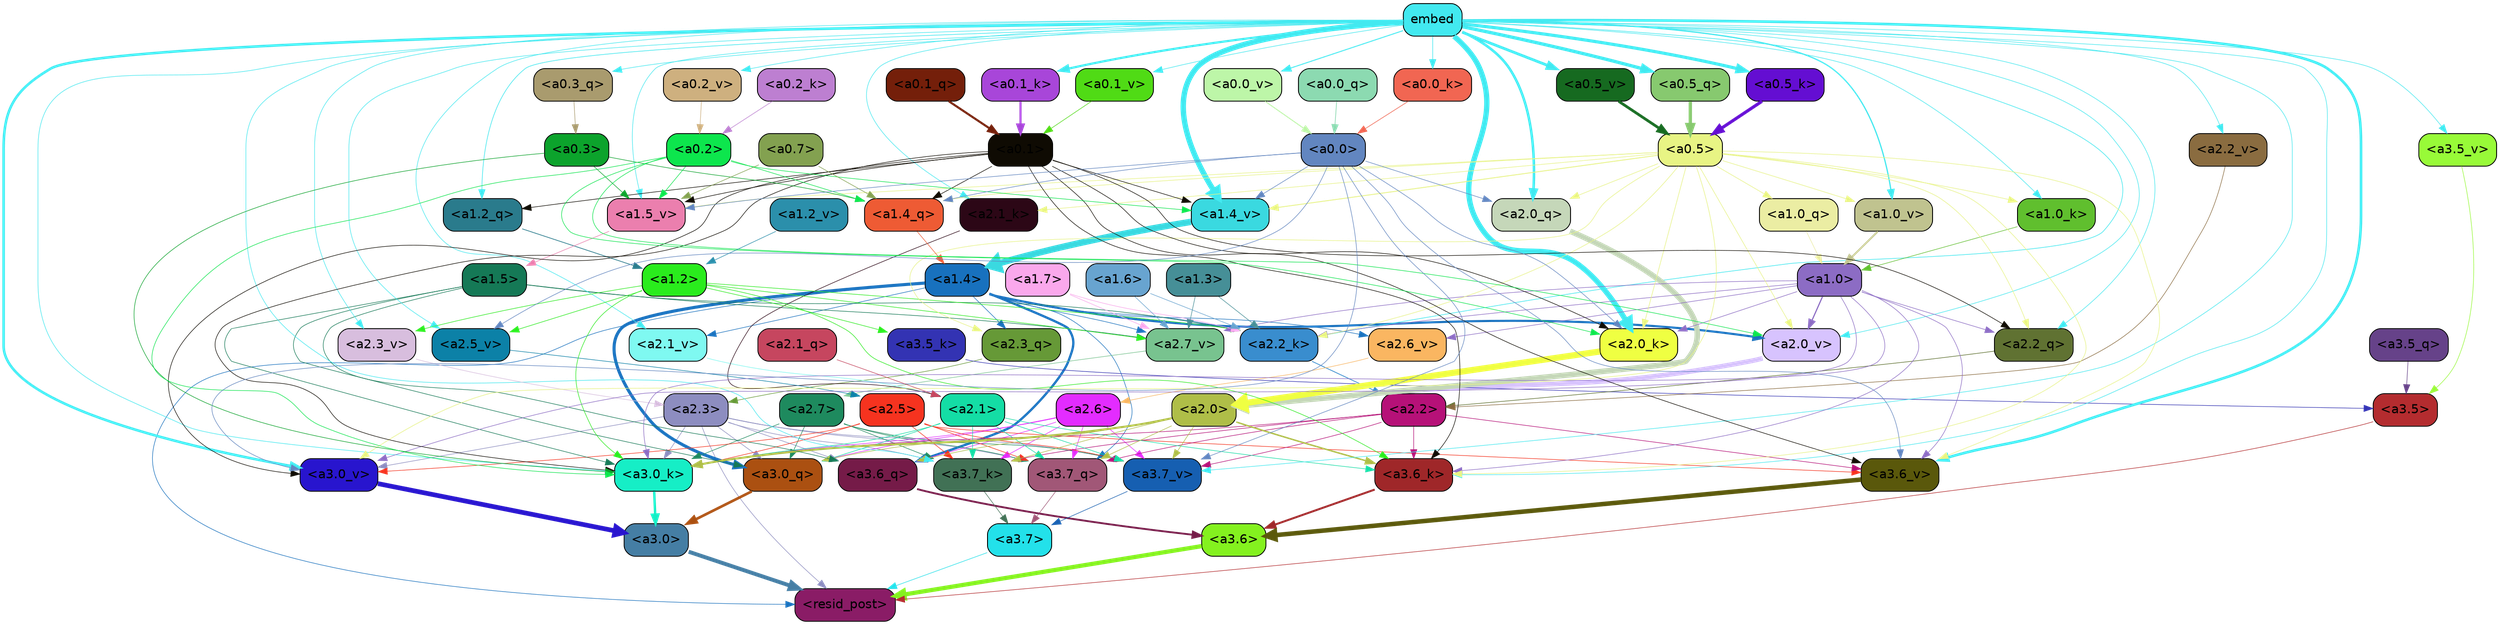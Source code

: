 strict digraph "" {
	graph [bgcolor=transparent,
		layout=dot,
		overlap=false,
		splines=true
	];
	"<a3.7>"	[color=black,
		fillcolor="#23e1ea",
		fontname=Helvetica,
		shape=box,
		style="filled, rounded"];
	"<resid_post>"	[color=black,
		fillcolor="#8a1c66",
		fontname=Helvetica,
		shape=box,
		style="filled, rounded"];
	"<a3.7>" -> "<resid_post>"	[color="#23e1ea",
		penwidth=0.6];
	"<a3.6>"	[color=black,
		fillcolor="#84f11f",
		fontname=Helvetica,
		shape=box,
		style="filled, rounded"];
	"<a3.6>" -> "<resid_post>"	[color="#84f11f",
		penwidth=4.648244500160217];
	"<a3.5>"	[color=black,
		fillcolor="#b42c2f",
		fontname=Helvetica,
		shape=box,
		style="filled, rounded"];
	"<a3.5>" -> "<resid_post>"	[color="#b42c2f",
		penwidth=0.6];
	"<a3.0>"	[color=black,
		fillcolor="#457ea4",
		fontname=Helvetica,
		shape=box,
		style="filled, rounded"];
	"<a3.0>" -> "<resid_post>"	[color="#457ea4",
		penwidth=4.3288813829422];
	"<a2.3>"	[color=black,
		fillcolor="#8d8dc0",
		fontname=Helvetica,
		shape=box,
		style="filled, rounded"];
	"<a2.3>" -> "<resid_post>"	[color="#8d8dc0",
		penwidth=0.6];
	"<a3.7_q>"	[color=black,
		fillcolor="#a15777",
		fontname=Helvetica,
		shape=box,
		style="filled, rounded"];
	"<a2.3>" -> "<a3.7_q>"	[color="#8d8dc0",
		penwidth=0.6];
	"<a3.6_q>"	[color=black,
		fillcolor="#751b48",
		fontname=Helvetica,
		shape=box,
		style="filled, rounded"];
	"<a2.3>" -> "<a3.6_q>"	[color="#8d8dc0",
		penwidth=0.6];
	"<a3.0_q>"	[color=black,
		fillcolor="#ab5011",
		fontname=Helvetica,
		shape=box,
		style="filled, rounded"];
	"<a2.3>" -> "<a3.0_q>"	[color="#8d8dc0",
		penwidth=0.6];
	"<a3.7_k>"	[color=black,
		fillcolor="#417155",
		fontname=Helvetica,
		shape=box,
		style="filled, rounded"];
	"<a2.3>" -> "<a3.7_k>"	[color="#8d8dc0",
		penwidth=0.6];
	"<a3.0_k>"	[color=black,
		fillcolor="#16eec6",
		fontname=Helvetica,
		shape=box,
		style="filled, rounded"];
	"<a2.3>" -> "<a3.0_k>"	[color="#8d8dc0",
		penwidth=0.6];
	"<a3.7_v>"	[color=black,
		fillcolor="#165fb1",
		fontname=Helvetica,
		shape=box,
		style="filled, rounded"];
	"<a2.3>" -> "<a3.7_v>"	[color="#8d8dc0",
		penwidth=0.6];
	"<a3.0_v>"	[color=black,
		fillcolor="#2815ce",
		fontname=Helvetica,
		shape=box,
		style="filled, rounded"];
	"<a2.3>" -> "<a3.0_v>"	[color="#8d8dc0",
		penwidth=0.6];
	"<a1.4>"	[color=black,
		fillcolor="#1871be",
		fontname=Helvetica,
		shape=box,
		style="filled, rounded"];
	"<a1.4>" -> "<resid_post>"	[color="#1871be",
		penwidth=0.6];
	"<a1.4>" -> "<a3.7_q>"	[color="#1871be",
		penwidth=0.6];
	"<a1.4>" -> "<a3.6_q>"	[color="#1871be",
		penwidth=2.5397292599081993];
	"<a1.4>" -> "<a3.0_q>"	[color="#1871be",
		penwidth=3.3985572457313538];
	"<a2.3_q>"	[color=black,
		fillcolor="#669937",
		fontname=Helvetica,
		shape=box,
		style="filled, rounded"];
	"<a1.4>" -> "<a2.3_q>"	[color="#1871be",
		penwidth=0.6];
	"<a2.2_k>"	[color=black,
		fillcolor="#398dce",
		fontname=Helvetica,
		shape=box,
		style="filled, rounded"];
	"<a1.4>" -> "<a2.2_k>"	[color="#1871be",
		penwidth=0.6];
	"<a2.7_v>"	[color=black,
		fillcolor="#78c38f",
		fontname=Helvetica,
		shape=box,
		style="filled, rounded"];
	"<a1.4>" -> "<a2.7_v>"	[color="#1871be",
		penwidth=0.6];
	"<a2.6_v>"	[color=black,
		fillcolor="#fab661",
		fontname=Helvetica,
		shape=box,
		style="filled, rounded"];
	"<a1.4>" -> "<a2.6_v>"	[color="#1871be",
		penwidth=0.6];
	"<a2.1_v>"	[color=black,
		fillcolor="#7ff9f1",
		fontname=Helvetica,
		shape=box,
		style="filled, rounded"];
	"<a1.4>" -> "<a2.1_v>"	[color="#1871be",
		penwidth=0.6];
	"<a2.0_v>"	[color=black,
		fillcolor="#d7c3fe",
		fontname=Helvetica,
		shape=box,
		style="filled, rounded"];
	"<a1.4>" -> "<a2.0_v>"	[color="#1871be",
		penwidth=2.3308929204940796];
	"<a3.7_q>" -> "<a3.7>"	[color="#a15777",
		penwidth=0.6];
	"<a3.6_q>" -> "<a3.6>"	[color="#751b48",
		penwidth=2.03758105635643];
	"<a3.5_q>"	[color=black,
		fillcolor="#664289",
		fontname=Helvetica,
		shape=box,
		style="filled, rounded"];
	"<a3.5_q>" -> "<a3.5>"	[color="#664289",
		penwidth=0.6];
	"<a3.0_q>" -> "<a3.0>"	[color="#ab5011",
		penwidth=2.8638100624084473];
	"<a3.7_k>" -> "<a3.7>"	[color="#417155",
		penwidth=0.6];
	"<a3.6_k>"	[color=black,
		fillcolor="#9f2729",
		fontname=Helvetica,
		shape=box,
		style="filled, rounded"];
	"<a3.6_k>" -> "<a3.6>"	[color="#9f2729",
		penwidth=2.174198240041733];
	"<a3.5_k>"	[color=black,
		fillcolor="#3333b3",
		fontname=Helvetica,
		shape=box,
		style="filled, rounded"];
	"<a3.5_k>" -> "<a3.5>"	[color="#3333b3",
		penwidth=0.6];
	"<a3.0_k>" -> "<a3.0>"	[color="#16eec6",
		penwidth=2.6274144649505615];
	"<a3.7_v>" -> "<a3.7>"	[color="#165fb1",
		penwidth=0.6];
	"<a3.6_v>"	[color=black,
		fillcolor="#5a580b",
		fontname=Helvetica,
		shape=box,
		style="filled, rounded"];
	"<a3.6_v>" -> "<a3.6>"	[color="#5a580b",
		penwidth=5.002329230308533];
	"<a3.5_v>"	[color=black,
		fillcolor="#98fa38",
		fontname=Helvetica,
		shape=box,
		style="filled, rounded"];
	"<a3.5_v>" -> "<a3.5>"	[color="#98fa38",
		penwidth=0.6];
	"<a3.0_v>" -> "<a3.0>"	[color="#2815ce",
		penwidth=5.188832879066467];
	"<a2.7>"	[color=black,
		fillcolor="#1e8a5e",
		fontname=Helvetica,
		shape=box,
		style="filled, rounded"];
	"<a2.7>" -> "<a3.7_q>"	[color="#1e8a5e",
		penwidth=0.6];
	"<a2.7>" -> "<a3.0_q>"	[color="#1e8a5e",
		penwidth=0.6];
	"<a2.7>" -> "<a3.7_k>"	[color="#1e8a5e",
		penwidth=0.6];
	"<a2.7>" -> "<a3.0_k>"	[color="#1e8a5e",
		penwidth=0.6];
	"<a2.7>" -> "<a3.7_v>"	[color="#1e8a5e",
		penwidth=0.6];
	"<a2.6>"	[color=black,
		fillcolor="#e32cff",
		fontname=Helvetica,
		shape=box,
		style="filled, rounded"];
	"<a2.6>" -> "<a3.7_q>"	[color="#e32cff",
		penwidth=0.6];
	"<a2.6>" -> "<a3.6_q>"	[color="#e32cff",
		penwidth=0.6];
	"<a2.6>" -> "<a3.0_q>"	[color="#e32cff",
		penwidth=0.6];
	"<a2.6>" -> "<a3.7_k>"	[color="#e32cff",
		penwidth=0.6];
	"<a2.6>" -> "<a3.0_k>"	[color="#e32cff",
		penwidth=0.6];
	"<a2.6>" -> "<a3.7_v>"	[color="#e32cff",
		penwidth=0.6];
	"<a2.5>"	[color=black,
		fillcolor="#f6331f",
		fontname=Helvetica,
		shape=box,
		style="filled, rounded"];
	"<a2.5>" -> "<a3.7_q>"	[color="#f6331f",
		penwidth=0.6];
	"<a2.5>" -> "<a3.7_k>"	[color="#f6331f",
		penwidth=0.6];
	"<a2.5>" -> "<a3.0_k>"	[color="#f6331f",
		penwidth=0.6];
	"<a2.5>" -> "<a3.7_v>"	[color="#f6331f",
		penwidth=0.6];
	"<a2.5>" -> "<a3.6_v>"	[color="#f6331f",
		penwidth=0.6];
	"<a2.5>" -> "<a3.0_v>"	[color="#f6331f",
		penwidth=0.6];
	"<a2.2>"	[color=black,
		fillcolor="#b61178",
		fontname=Helvetica,
		shape=box,
		style="filled, rounded"];
	"<a2.2>" -> "<a3.7_q>"	[color="#b61178",
		penwidth=0.6];
	"<a2.2>" -> "<a3.7_k>"	[color="#b61178",
		penwidth=0.6];
	"<a2.2>" -> "<a3.6_k>"	[color="#b61178",
		penwidth=0.6];
	"<a2.2>" -> "<a3.0_k>"	[color="#b61178",
		penwidth=0.6];
	"<a2.2>" -> "<a3.7_v>"	[color="#b61178",
		penwidth=0.6];
	"<a2.2>" -> "<a3.6_v>"	[color="#b61178",
		penwidth=0.6];
	"<a2.1>"	[color=black,
		fillcolor="#14dda5",
		fontname=Helvetica,
		shape=box,
		style="filled, rounded"];
	"<a2.1>" -> "<a3.7_q>"	[color="#14dda5",
		penwidth=0.6];
	"<a2.1>" -> "<a3.0_q>"	[color="#14dda5",
		penwidth=0.6];
	"<a2.1>" -> "<a3.7_k>"	[color="#14dda5",
		penwidth=0.6];
	"<a2.1>" -> "<a3.6_k>"	[color="#14dda5",
		penwidth=0.6];
	"<a2.1>" -> "<a3.0_k>"	[color="#14dda5",
		penwidth=0.6];
	"<a2.1>" -> "<a3.7_v>"	[color="#14dda5",
		penwidth=0.6];
	"<a2.0>"	[color=black,
		fillcolor="#afbe48",
		fontname=Helvetica,
		shape=box,
		style="filled, rounded"];
	"<a2.0>" -> "<a3.7_q>"	[color="#afbe48",
		penwidth=0.6];
	"<a2.0>" -> "<a3.6_q>"	[color="#afbe48",
		penwidth=0.6];
	"<a2.0>" -> "<a3.0_q>"	[color="#afbe48",
		penwidth=0.6];
	"<a2.0>" -> "<a3.7_k>"	[color="#afbe48",
		penwidth=0.6];
	"<a2.0>" -> "<a3.6_k>"	[color="#afbe48",
		penwidth=1.5717863738536835];
	"<a2.0>" -> "<a3.0_k>"	[color="#afbe48",
		penwidth=2.205150544643402];
	"<a2.0>" -> "<a3.7_v>"	[color="#afbe48",
		penwidth=0.6];
	"<a1.5>"	[color=black,
		fillcolor="#157956",
		fontname=Helvetica,
		shape=box,
		style="filled, rounded"];
	"<a1.5>" -> "<a3.6_q>"	[color="#157956",
		penwidth=0.6];
	"<a1.5>" -> "<a3.0_q>"	[color="#157956",
		penwidth=0.6];
	"<a1.5>" -> "<a3.0_k>"	[color="#157956",
		penwidth=0.6];
	"<a1.5>" -> "<a2.2_k>"	[color="#157956",
		penwidth=0.6];
	"<a1.5>" -> "<a2.7_v>"	[color="#157956",
		penwidth=0.6];
	embed	[color=black,
		fillcolor="#42e9f0",
		fontname=Helvetica,
		shape=box,
		style="filled, rounded"];
	embed -> "<a3.7_k>"	[color="#42e9f0",
		penwidth=0.6];
	embed -> "<a3.6_k>"	[color="#42e9f0",
		penwidth=0.6];
	embed -> "<a3.0_k>"	[color="#42e9f0",
		penwidth=0.6];
	embed -> "<a3.7_v>"	[color="#42e9f0",
		penwidth=0.6];
	embed -> "<a3.6_v>"	[color="#42e9f0",
		penwidth=2.882729172706604];
	embed -> "<a3.5_v>"	[color="#42e9f0",
		penwidth=0.6];
	embed -> "<a3.0_v>"	[color="#42e9f0",
		penwidth=2.812090039253235];
	"<a2.2_q>"	[color=black,
		fillcolor="#607232",
		fontname=Helvetica,
		shape=box,
		style="filled, rounded"];
	embed -> "<a2.2_q>"	[color="#42e9f0",
		penwidth=0.6];
	"<a2.0_q>"	[color=black,
		fillcolor="#c5d7b9",
		fontname=Helvetica,
		shape=box,
		style="filled, rounded"];
	embed -> "<a2.0_q>"	[color="#42e9f0",
		penwidth=2.773140072822571];
	embed -> "<a2.2_k>"	[color="#42e9f0",
		penwidth=0.6694881916046143];
	"<a2.1_k>"	[color=black,
		fillcolor="#2c0716",
		fontname=Helvetica,
		shape=box,
		style="filled, rounded"];
	embed -> "<a2.1_k>"	[color="#42e9f0",
		penwidth=0.6];
	"<a2.0_k>"	[color=black,
		fillcolor="#efff42",
		fontname=Helvetica,
		shape=box,
		style="filled, rounded"];
	embed -> "<a2.0_k>"	[color="#42e9f0",
		penwidth=5.809704422950745];
	"<a2.5_v>"	[color=black,
		fillcolor="#0c81a7",
		fontname=Helvetica,
		shape=box,
		style="filled, rounded"];
	embed -> "<a2.5_v>"	[color="#42e9f0",
		penwidth=0.6];
	"<a2.3_v>"	[color=black,
		fillcolor="#d8bede",
		fontname=Helvetica,
		shape=box,
		style="filled, rounded"];
	embed -> "<a2.3_v>"	[color="#42e9f0",
		penwidth=0.6];
	"<a2.2_v>"	[color=black,
		fillcolor="#8a6c40",
		fontname=Helvetica,
		shape=box,
		style="filled, rounded"];
	embed -> "<a2.2_v>"	[color="#42e9f0",
		penwidth=0.6];
	embed -> "<a2.1_v>"	[color="#42e9f0",
		penwidth=0.6];
	embed -> "<a2.0_v>"	[color="#42e9f0",
		penwidth=0.6];
	"<a1.2_q>"	[color=black,
		fillcolor="#2a7b8c",
		fontname=Helvetica,
		shape=box,
		style="filled, rounded"];
	embed -> "<a1.2_q>"	[color="#42e9f0",
		penwidth=0.6789929866790771];
	"<a1.0_k>"	[color=black,
		fillcolor="#60bf2e",
		fontname=Helvetica,
		shape=box,
		style="filled, rounded"];
	embed -> "<a1.0_k>"	[color="#42e9f0",
		penwidth=0.6];
	"<a1.5_v>"	[color=black,
		fillcolor="#eb7fae",
		fontname=Helvetica,
		shape=box,
		style="filled, rounded"];
	embed -> "<a1.5_v>"	[color="#42e9f0",
		penwidth=0.6];
	"<a1.4_v>"	[color=black,
		fillcolor="#3ad9e0",
		fontname=Helvetica,
		shape=box,
		style="filled, rounded"];
	embed -> "<a1.4_v>"	[color="#42e9f0",
		penwidth=5.930049657821655];
	"<a1.0_v>"	[color=black,
		fillcolor="#c0c38f",
		fontname=Helvetica,
		shape=box,
		style="filled, rounded"];
	embed -> "<a1.0_v>"	[color="#42e9f0",
		penwidth=1.3246397972106934];
	"<a0.5_q>"	[color=black,
		fillcolor="#87c96f",
		fontname=Helvetica,
		shape=box,
		style="filled, rounded"];
	embed -> "<a0.5_q>"	[color="#42e9f0",
		penwidth=3.5961478650569916];
	"<a0.3_q>"	[color=black,
		fillcolor="#a99b6e",
		fontname=Helvetica,
		shape=box,
		style="filled, rounded"];
	embed -> "<a0.3_q>"	[color="#42e9f0",
		penwidth=0.6];
	"<a0.5_k>"	[color=black,
		fillcolor="#640ed2",
		fontname=Helvetica,
		shape=box,
		style="filled, rounded"];
	embed -> "<a0.5_k>"	[color="#42e9f0",
		penwidth=3.417628586292267];
	"<a0.1_k>"	[color=black,
		fillcolor="#a846d9",
		fontname=Helvetica,
		shape=box,
		style="filled, rounded"];
	embed -> "<a0.1_k>"	[color="#42e9f0",
		penwidth=2.365019917488098];
	"<a0.0_k>"	[color=black,
		fillcolor="#f16652",
		fontname=Helvetica,
		shape=box,
		style="filled, rounded"];
	embed -> "<a0.0_k>"	[color="#42e9f0",
		penwidth=0.6479218006134033];
	"<a0.5_v>"	[color=black,
		fillcolor="#166a20",
		fontname=Helvetica,
		shape=box,
		style="filled, rounded"];
	embed -> "<a0.5_v>"	[color="#42e9f0",
		penwidth=2.9912296533584595];
	"<a0.2_v>"	[color=black,
		fillcolor="#ceb07f",
		fontname=Helvetica,
		shape=box,
		style="filled, rounded"];
	embed -> "<a0.2_v>"	[color="#42e9f0",
		penwidth=0.6];
	"<a0.1_v>"	[color=black,
		fillcolor="#50db15",
		fontname=Helvetica,
		shape=box,
		style="filled, rounded"];
	embed -> "<a0.1_v>"	[color="#42e9f0",
		penwidth=0.6];
	"<a0.0_v>"	[color=black,
		fillcolor="#bdf6a8",
		fontname=Helvetica,
		shape=box,
		style="filled, rounded"];
	embed -> "<a0.0_v>"	[color="#42e9f0",
		penwidth=1.0032603740692139];
	"<a1.2>"	[color=black,
		fillcolor="#2aec1d",
		fontname=Helvetica,
		shape=box,
		style="filled, rounded"];
	"<a1.2>" -> "<a3.6_k>"	[color="#2aec1d",
		penwidth=0.6];
	"<a1.2>" -> "<a3.5_k>"	[color="#2aec1d",
		penwidth=0.6];
	"<a1.2>" -> "<a3.0_k>"	[color="#2aec1d",
		penwidth=0.6];
	"<a1.2>" -> "<a2.2_k>"	[color="#2aec1d",
		penwidth=0.6];
	"<a1.2>" -> "<a2.7_v>"	[color="#2aec1d",
		penwidth=0.6];
	"<a1.2>" -> "<a2.5_v>"	[color="#2aec1d",
		penwidth=0.6];
	"<a1.2>" -> "<a2.3_v>"	[color="#2aec1d",
		penwidth=0.6];
	"<a1.0>"	[color=black,
		fillcolor="#8c6cc4",
		fontname=Helvetica,
		shape=box,
		style="filled, rounded"];
	"<a1.0>" -> "<a3.6_k>"	[color="#8c6cc4",
		penwidth=0.6];
	"<a1.0>" -> "<a3.0_k>"	[color="#8c6cc4",
		penwidth=0.6];
	"<a1.0>" -> "<a3.6_v>"	[color="#8c6cc4",
		penwidth=0.6];
	"<a1.0>" -> "<a3.0_v>"	[color="#8c6cc4",
		penwidth=0.6];
	"<a1.0>" -> "<a2.2_q>"	[color="#8c6cc4",
		penwidth=0.6];
	"<a1.0>" -> "<a2.2_k>"	[color="#8c6cc4",
		penwidth=0.6];
	"<a1.0>" -> "<a2.0_k>"	[color="#8c6cc4",
		penwidth=0.6];
	"<a1.0>" -> "<a2.7_v>"	[color="#8c6cc4",
		penwidth=0.6];
	"<a1.0>" -> "<a2.6_v>"	[color="#8c6cc4",
		penwidth=0.6];
	"<a1.0>" -> "<a2.0_v>"	[color="#8c6cc4",
		penwidth=1.2632839679718018];
	"<a0.5>"	[color=black,
		fillcolor="#e8f484",
		fontname=Helvetica,
		shape=box,
		style="filled, rounded"];
	"<a0.5>" -> "<a3.6_k>"	[color="#e8f484",
		penwidth=0.6];
	"<a0.5>" -> "<a3.6_v>"	[color="#e8f484",
		penwidth=0.6];
	"<a0.5>" -> "<a3.0_v>"	[color="#e8f484",
		penwidth=0.6281400918960571];
	"<a0.5>" -> "<a2.3_q>"	[color="#e8f484",
		penwidth=0.6];
	"<a0.5>" -> "<a2.2_q>"	[color="#e8f484",
		penwidth=0.6];
	"<a0.5>" -> "<a2.0_q>"	[color="#e8f484",
		penwidth=0.6];
	"<a0.5>" -> "<a2.2_k>"	[color="#e8f484",
		penwidth=0.6];
	"<a0.5>" -> "<a2.1_k>"	[color="#e8f484",
		penwidth=0.6];
	"<a0.5>" -> "<a2.0_k>"	[color="#e8f484",
		penwidth=0.6196913719177246];
	"<a0.5>" -> "<a2.0_v>"	[color="#e8f484",
		penwidth=0.6];
	"<a1.4_q>"	[color=black,
		fillcolor="#ee5b34",
		fontname=Helvetica,
		shape=box,
		style="filled, rounded"];
	"<a0.5>" -> "<a1.4_q>"	[color="#e8f484",
		penwidth=0.6];
	"<a1.0_q>"	[color=black,
		fillcolor="#ebeda3",
		fontname=Helvetica,
		shape=box,
		style="filled, rounded"];
	"<a0.5>" -> "<a1.0_q>"	[color="#e8f484",
		penwidth=0.6];
	"<a0.5>" -> "<a1.0_k>"	[color="#e8f484",
		penwidth=0.6];
	"<a0.5>" -> "<a1.5_v>"	[color="#e8f484",
		penwidth=0.6];
	"<a0.5>" -> "<a1.4_v>"	[color="#e8f484",
		penwidth=0.9038386344909668];
	"<a0.5>" -> "<a1.0_v>"	[color="#e8f484",
		penwidth=0.6];
	"<a0.1>"	[color=black,
		fillcolor="#0f0b03",
		fontname=Helvetica,
		shape=box,
		style="filled, rounded"];
	"<a0.1>" -> "<a3.6_k>"	[color="#0f0b03",
		penwidth=0.6];
	"<a0.1>" -> "<a3.0_k>"	[color="#0f0b03",
		penwidth=0.6];
	"<a0.1>" -> "<a3.6_v>"	[color="#0f0b03",
		penwidth=0.6];
	"<a0.1>" -> "<a3.0_v>"	[color="#0f0b03",
		penwidth=0.6];
	"<a0.1>" -> "<a2.2_q>"	[color="#0f0b03",
		penwidth=0.6];
	"<a0.1>" -> "<a2.0_k>"	[color="#0f0b03",
		penwidth=0.6];
	"<a0.1>" -> "<a1.4_q>"	[color="#0f0b03",
		penwidth=0.6];
	"<a0.1>" -> "<a1.2_q>"	[color="#0f0b03",
		penwidth=0.6];
	"<a0.1>" -> "<a1.5_v>"	[color="#0f0b03",
		penwidth=0.6];
	"<a0.1>" -> "<a1.4_v>"	[color="#0f0b03",
		penwidth=0.6];
	"<a0.3>"	[color=black,
		fillcolor="#0ca32c",
		fontname=Helvetica,
		shape=box,
		style="filled, rounded"];
	"<a0.3>" -> "<a3.0_k>"	[color="#0ca32c",
		penwidth=0.6];
	"<a0.3>" -> "<a1.4_q>"	[color="#0ca32c",
		penwidth=0.6];
	"<a0.3>" -> "<a1.5_v>"	[color="#0ca32c",
		penwidth=0.6];
	"<a0.2>"	[color=black,
		fillcolor="#0de64d",
		fontname=Helvetica,
		shape=box,
		style="filled, rounded"];
	"<a0.2>" -> "<a3.0_k>"	[color="#0de64d",
		penwidth=0.6];
	"<a0.2>" -> "<a2.0_k>"	[color="#0de64d",
		penwidth=0.6];
	"<a0.2>" -> "<a2.0_v>"	[color="#0de64d",
		penwidth=0.6];
	"<a0.2>" -> "<a1.4_q>"	[color="#0de64d",
		penwidth=0.6];
	"<a0.2>" -> "<a1.5_v>"	[color="#0de64d",
		penwidth=0.6];
	"<a0.2>" -> "<a1.4_v>"	[color="#0de64d",
		penwidth=0.6];
	"<a0.0>"	[color=black,
		fillcolor="#6286c0",
		fontname=Helvetica,
		shape=box,
		style="filled, rounded"];
	"<a0.0>" -> "<a3.7_v>"	[color="#6286c0",
		penwidth=0.6];
	"<a0.0>" -> "<a3.6_v>"	[color="#6286c0",
		penwidth=0.6];
	"<a0.0>" -> "<a3.0_v>"	[color="#6286c0",
		penwidth=0.6];
	"<a0.0>" -> "<a2.0_q>"	[color="#6286c0",
		penwidth=0.6];
	"<a0.0>" -> "<a2.0_k>"	[color="#6286c0",
		penwidth=0.6];
	"<a0.0>" -> "<a2.5_v>"	[color="#6286c0",
		penwidth=0.6];
	"<a0.0>" -> "<a1.4_q>"	[color="#6286c0",
		penwidth=0.6];
	"<a0.0>" -> "<a1.5_v>"	[color="#6286c0",
		penwidth=0.6];
	"<a0.0>" -> "<a1.4_v>"	[color="#6286c0",
		penwidth=0.6];
	"<a2.3_q>" -> "<a2.3>"	[color="#669937",
		penwidth=0.6];
	"<a2.2_q>" -> "<a2.2>"	[color="#607232",
		penwidth=0.6299107074737549];
	"<a2.1_q>"	[color=black,
		fillcolor="#c6465f",
		fontname=Helvetica,
		shape=box,
		style="filled, rounded"];
	"<a2.1_q>" -> "<a2.1>"	[color="#c6465f",
		penwidth=0.6];
	"<a2.0_q>" -> "<a2.0>"	[color="#c5d7b9",
		penwidth=6.081655263900757];
	"<a2.2_k>" -> "<a2.2>"	[color="#398dce",
		penwidth=0.8337457180023193];
	"<a2.1_k>" -> "<a2.1>"	[color="#2c0716",
		penwidth=0.6];
	"<a2.0_k>" -> "<a2.0>"	[color="#efff42",
		penwidth=6.795950889587402];
	"<a2.7_v>" -> "<a2.7>"	[color="#78c38f",
		penwidth=0.6];
	"<a2.6_v>" -> "<a2.6>"	[color="#fab661",
		penwidth=0.6];
	"<a2.5_v>" -> "<a2.5>"	[color="#0c81a7",
		penwidth=0.6];
	"<a2.3_v>" -> "<a2.3>"	[color="#d8bede",
		penwidth=0.6];
	"<a2.2_v>" -> "<a2.2>"	[color="#8a6c40",
		penwidth=0.6];
	"<a2.1_v>" -> "<a2.1>"	[color="#7ff9f1",
		penwidth=0.6];
	"<a2.0_v>" -> "<a2.0>"	[color="#d7c3fe",
		penwidth=5.211444020271301];
	"<a1.7>"	[color=black,
		fillcolor="#faa8ec",
		fontname=Helvetica,
		shape=box,
		style="filled, rounded"];
	"<a1.7>" -> "<a2.2_k>"	[color="#faa8ec",
		penwidth=0.6];
	"<a1.7>" -> "<a2.7_v>"	[color="#faa8ec",
		penwidth=0.6];
	"<a1.6>"	[color=black,
		fillcolor="#68a4d0",
		fontname=Helvetica,
		shape=box,
		style="filled, rounded"];
	"<a1.6>" -> "<a2.2_k>"	[color="#68a4d0",
		penwidth=0.6];
	"<a1.6>" -> "<a2.7_v>"	[color="#68a4d0",
		penwidth=0.6];
	"<a1.3>"	[color=black,
		fillcolor="#468f97",
		fontname=Helvetica,
		shape=box,
		style="filled, rounded"];
	"<a1.3>" -> "<a2.2_k>"	[color="#468f97",
		penwidth=0.6];
	"<a1.3>" -> "<a2.7_v>"	[color="#468f97",
		penwidth=0.6];
	"<a1.4_q>" -> "<a1.4>"	[color="#ee5b34",
		penwidth=0.6];
	"<a1.2_q>" -> "<a1.2>"	[color="#2a7b8c",
		penwidth=0.7635738849639893];
	"<a1.0_q>" -> "<a1.0>"	[color="#ebeda3",
		penwidth=0.6];
	"<a1.0_k>" -> "<a1.0>"	[color="#60bf2e",
		penwidth=0.6];
	"<a1.5_v>" -> "<a1.5>"	[color="#eb7fae",
		penwidth=0.6];
	"<a1.4_v>" -> "<a1.4>"	[color="#3ad9e0",
		penwidth=7.066803693771362];
	"<a1.2_v>"	[color=black,
		fillcolor="#2b8fab",
		fontname=Helvetica,
		shape=box,
		style="filled, rounded"];
	"<a1.2_v>" -> "<a1.2>"	[color="#2b8fab",
		penwidth=0.6];
	"<a1.0_v>" -> "<a1.0>"	[color="#c0c38f",
		penwidth=1.970656156539917];
	"<a0.7>"	[color=black,
		fillcolor="#83a150",
		fontname=Helvetica,
		shape=box,
		style="filled, rounded"];
	"<a0.7>" -> "<a1.4_q>"	[color="#83a150",
		penwidth=0.6];
	"<a0.7>" -> "<a1.5_v>"	[color="#83a150",
		penwidth=0.6];
	"<a0.5_q>" -> "<a0.5>"	[color="#87c96f",
		penwidth=3.6266062557697296];
	"<a0.3_q>" -> "<a0.3>"	[color="#a99b6e",
		penwidth=0.6];
	"<a0.1_q>"	[color=black,
		fillcolor="#741f0a",
		fontname=Helvetica,
		shape=box,
		style="filled, rounded"];
	"<a0.1_q>" -> "<a0.1>"	[color="#741f0a",
		penwidth=2.2995558977127075];
	"<a0.0_q>"	[color=black,
		fillcolor="#8cdab1",
		fontname=Helvetica,
		shape=box,
		style="filled, rounded"];
	"<a0.0_q>" -> "<a0.0>"	[color="#8cdab1",
		penwidth=0.7591052055358887];
	"<a0.5_k>" -> "<a0.5>"	[color="#640ed2",
		penwidth=3.475644141435623];
	"<a0.2_k>"	[color=black,
		fillcolor="#bd7fd1",
		fontname=Helvetica,
		shape=box,
		style="filled, rounded"];
	"<a0.2_k>" -> "<a0.2>"	[color="#bd7fd1",
		penwidth=0.6];
	"<a0.1_k>" -> "<a0.1>"	[color="#a846d9",
		penwidth=2.3508740663528442];
	"<a0.0_k>" -> "<a0.0>"	[color="#f16652",
		penwidth=0.6416475772857666];
	"<a0.5_v>" -> "<a0.5>"	[color="#166a20",
		penwidth=3.019147038459778];
	"<a0.2_v>" -> "<a0.2>"	[color="#ceb07f",
		penwidth=0.6];
	"<a0.1_v>" -> "<a0.1>"	[color="#50db15",
		penwidth=0.6];
	"<a0.0_v>" -> "<a0.0>"	[color="#bdf6a8",
		penwidth=1.0116496086120605];
}
